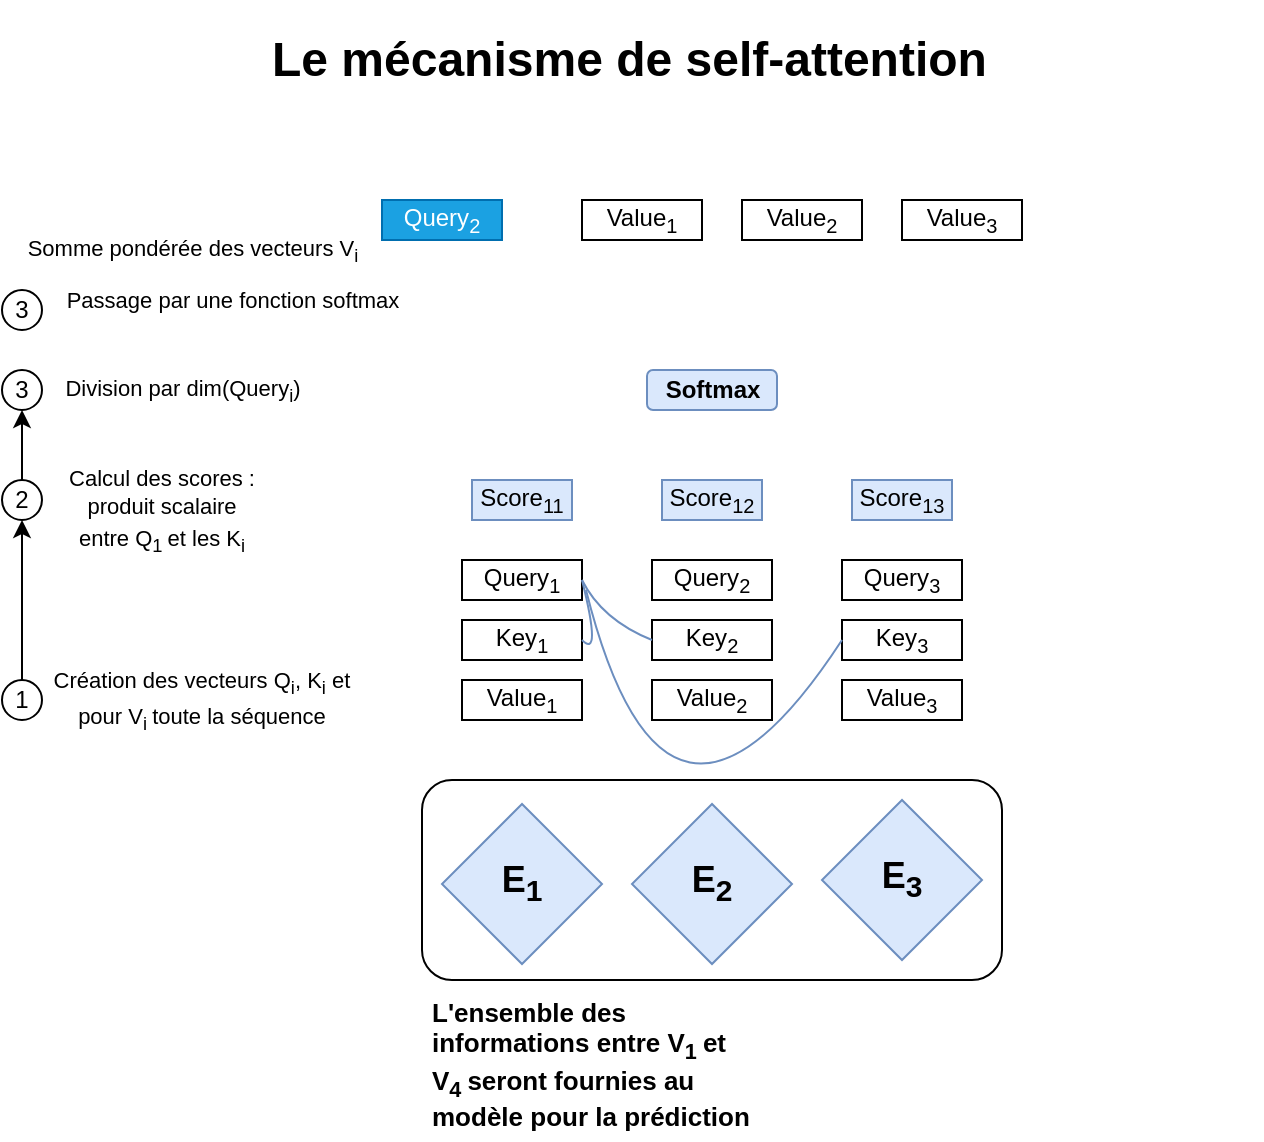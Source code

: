 <mxfile version="22.0.4" type="github">
  <diagram name="Page-1" id="s_K_Jd9jlDhBgt5PAwLs">
    <mxGraphModel dx="1475" dy="1583" grid="1" gridSize="10" guides="1" tooltips="1" connect="1" arrows="1" fold="1" page="1" pageScale="1" pageWidth="827" pageHeight="1169" math="0" shadow="0">
      <root>
        <mxCell id="0" />
        <mxCell id="1" parent="0" />
        <mxCell id="0n1geKt-CH7ygtrhN82R-22" value="" style="rounded=1;whiteSpace=wrap;html=1;fillColor=none;strokeWidth=1;" parent="1" vertex="1">
          <mxGeometry x="-130" y="280" width="290" height="100" as="geometry" />
        </mxCell>
        <mxCell id="0n1geKt-CH7ygtrhN82R-7" value="&lt;b&gt;&lt;font style=&quot;font-size: 18px;&quot;&gt;E&lt;sub&gt;3&lt;/sub&gt;&lt;/font&gt;&lt;/b&gt;" style="rhombus;whiteSpace=wrap;html=1;flipH=1;flipV=0;fillColor=#dae8fc;strokeColor=#6c8ebf;" parent="1" vertex="1">
          <mxGeometry x="70" y="290" width="80" height="80" as="geometry" />
        </mxCell>
        <mxCell id="0n1geKt-CH7ygtrhN82R-8" value="&lt;b&gt;&lt;font style=&quot;font-size: 18px;&quot;&gt;E&lt;sub&gt;1&lt;/sub&gt;&lt;/font&gt;&lt;/b&gt;" style="rhombus;whiteSpace=wrap;html=1;flipH=1;flipV=0;fillColor=#dae8fc;strokeColor=#6c8ebf;" parent="1" vertex="1">
          <mxGeometry x="-120" y="292" width="80" height="80" as="geometry" />
        </mxCell>
        <mxCell id="0n1geKt-CH7ygtrhN82R-9" value="&lt;b&gt;&lt;font style=&quot;font-size: 18px;&quot;&gt;E&lt;sub&gt;2&lt;/sub&gt;&lt;/font&gt;&lt;/b&gt;" style="rhombus;whiteSpace=wrap;html=1;flipH=1;flipV=0;fillColor=#dae8fc;strokeColor=#6c8ebf;" parent="1" vertex="1">
          <mxGeometry x="-25" y="292" width="80" height="80" as="geometry" />
        </mxCell>
        <mxCell id="0n1geKt-CH7ygtrhN82R-11" value="&lt;h1&gt;Le mécanisme de self-attention&lt;br&gt;&lt;/h1&gt;&lt;p&gt;&lt;br&gt;&lt;/p&gt;" style="text;html=1;strokeColor=none;fillColor=none;spacing=5;spacingTop=-20;whiteSpace=wrap;overflow=hidden;rounded=0;" parent="1" vertex="1">
          <mxGeometry x="-210" y="-100" width="500" height="40" as="geometry" />
        </mxCell>
        <mxCell id="0n1geKt-CH7ygtrhN82R-25" value="&lt;h1 style=&quot;font-size: 13px;&quot;&gt;&lt;font style=&quot;font-size: 13px;&quot;&gt;L&#39;ensemble des informations entre V&lt;sub style=&quot;&quot;&gt;1 &lt;/sub&gt;et V&lt;sub style=&quot;&quot;&gt;4 &lt;/sub&gt;seront fournies au modèle pour la prédiction &lt;br&gt;&lt;/font&gt;&lt;/h1&gt;&lt;h1 style=&quot;font-size: 13px;&quot;&gt;&lt;font style=&quot;font-size: 13px;&quot;&gt;&lt;sub&gt; &lt;/sub&gt;&lt;/font&gt;&lt;/h1&gt;" style="text;html=1;strokeColor=none;fillColor=none;spacing=5;spacingTop=-20;whiteSpace=wrap;overflow=hidden;rounded=0;" parent="1" vertex="1">
          <mxGeometry x="-130" y="390" width="170" height="70" as="geometry" />
        </mxCell>
        <mxCell id="DUlObbKQB28TVA2kBkXY-1" value="Value&lt;sub&gt;1&lt;/sub&gt;" style="rounded=0;whiteSpace=wrap;html=1;" parent="1" vertex="1">
          <mxGeometry x="-110" y="230" width="60" height="20" as="geometry" />
        </mxCell>
        <mxCell id="DUlObbKQB28TVA2kBkXY-4" value="Query&lt;sub&gt;1&lt;/sub&gt;" style="rounded=0;whiteSpace=wrap;html=1;" parent="1" vertex="1">
          <mxGeometry x="-110" y="170" width="60" height="20" as="geometry" />
        </mxCell>
        <mxCell id="DUlObbKQB28TVA2kBkXY-5" value="Key&lt;sub&gt;1&lt;/sub&gt;" style="rounded=0;whiteSpace=wrap;html=1;" parent="1" vertex="1">
          <mxGeometry x="-110" y="200" width="60" height="20" as="geometry" />
        </mxCell>
        <mxCell id="DUlObbKQB28TVA2kBkXY-30" value="Value&lt;sub&gt;3&lt;/sub&gt;" style="rounded=0;whiteSpace=wrap;html=1;" parent="1" vertex="1">
          <mxGeometry x="80" y="230" width="60" height="20" as="geometry" />
        </mxCell>
        <mxCell id="DUlObbKQB28TVA2kBkXY-31" value="Query&lt;sub&gt;3&lt;/sub&gt;" style="rounded=0;whiteSpace=wrap;html=1;" parent="1" vertex="1">
          <mxGeometry x="80" y="170" width="60" height="20" as="geometry" />
        </mxCell>
        <mxCell id="DUlObbKQB28TVA2kBkXY-32" value="Key&lt;sub&gt;3&lt;/sub&gt;" style="rounded=0;whiteSpace=wrap;html=1;" parent="1" vertex="1">
          <mxGeometry x="80" y="200" width="60" height="20" as="geometry" />
        </mxCell>
        <mxCell id="DUlObbKQB28TVA2kBkXY-33" value="Value&lt;sub&gt;2&lt;/sub&gt;" style="rounded=0;whiteSpace=wrap;html=1;" parent="1" vertex="1">
          <mxGeometry x="-15" y="230" width="60" height="20" as="geometry" />
        </mxCell>
        <mxCell id="DUlObbKQB28TVA2kBkXY-34" value="Query&lt;sub&gt;2&lt;/sub&gt;" style="rounded=0;whiteSpace=wrap;html=1;" parent="1" vertex="1">
          <mxGeometry x="-15" y="170" width="60" height="20" as="geometry" />
        </mxCell>
        <mxCell id="DUlObbKQB28TVA2kBkXY-35" value="Key&lt;sub&gt;2&lt;/sub&gt;" style="rounded=0;whiteSpace=wrap;html=1;" parent="1" vertex="1">
          <mxGeometry x="-15" y="200" width="60" height="20" as="geometry" />
        </mxCell>
        <mxCell id="DUlObbKQB28TVA2kBkXY-40" value="" style="endArrow=none;html=1;strokeColor=#6c8ebf;entryX=0;entryY=0.5;entryDx=0;entryDy=0;fillColor=#dae8fc;curved=1;" parent="1" target="DUlObbKQB28TVA2kBkXY-35" edge="1">
          <mxGeometry width="50" height="50" relative="1" as="geometry">
            <mxPoint x="-50" y="180" as="sourcePoint" />
            <mxPoint x="-20" y="210" as="targetPoint" />
            <Array as="points">
              <mxPoint x="-40" y="200" />
            </Array>
          </mxGeometry>
        </mxCell>
        <mxCell id="lgSE_r9nSHHeKoaKGLHU-2" value="" style="endArrow=none;html=1;curved=1;fillColor=#dae8fc;strokeColor=#6c8ebf;" parent="1" edge="1">
          <mxGeometry width="50" height="50" relative="1" as="geometry">
            <mxPoint x="-48" y="185" as="sourcePoint" />
            <mxPoint x="80" y="210" as="targetPoint" />
            <Array as="points">
              <mxPoint x="-8" y="345" />
            </Array>
          </mxGeometry>
        </mxCell>
        <mxCell id="lgSE_r9nSHHeKoaKGLHU-3" value="" style="endArrow=none;html=1;strokeColor=#6c8ebf;entryX=1;entryY=0.5;entryDx=0;entryDy=0;fillColor=#dae8fc;curved=1;" parent="1" target="DUlObbKQB28TVA2kBkXY-5" edge="1">
          <mxGeometry width="50" height="50" relative="1" as="geometry">
            <mxPoint x="-50" y="180" as="sourcePoint" />
            <mxPoint x="-5" y="220" as="targetPoint" />
            <Array as="points">
              <mxPoint x="-40" y="220" />
            </Array>
          </mxGeometry>
        </mxCell>
        <mxCell id="lgSE_r9nSHHeKoaKGLHU-5" value="Score&lt;sub&gt;11&lt;/sub&gt;" style="rounded=0;whiteSpace=wrap;html=1;fillColor=#dae8fc;strokeColor=#6c8ebf;" parent="1" vertex="1">
          <mxGeometry x="-105" y="130" width="50" height="20" as="geometry" />
        </mxCell>
        <mxCell id="lgSE_r9nSHHeKoaKGLHU-11" style="edgeStyle=orthogonalEdgeStyle;rounded=0;orthogonalLoop=1;jettySize=auto;html=1;entryX=0.5;entryY=1;entryDx=0;entryDy=0;" parent="1" source="lgSE_r9nSHHeKoaKGLHU-8" target="lgSE_r9nSHHeKoaKGLHU-12" edge="1">
          <mxGeometry relative="1" as="geometry">
            <mxPoint x="-330" y="240" as="targetPoint" />
          </mxGeometry>
        </mxCell>
        <mxCell id="lgSE_r9nSHHeKoaKGLHU-8" value="1" style="ellipse;whiteSpace=wrap;html=1;aspect=fixed;fillColor=default;" parent="1" vertex="1">
          <mxGeometry x="-340" y="230" width="20" height="20" as="geometry" />
        </mxCell>
        <mxCell id="lgSE_r9nSHHeKoaKGLHU-12" value="2" style="ellipse;whiteSpace=wrap;html=1;aspect=fixed;fillColor=default;" parent="1" vertex="1">
          <mxGeometry x="-340" y="130" width="20" height="20" as="geometry" />
        </mxCell>
        <mxCell id="lgSE_r9nSHHeKoaKGLHU-20" value="&lt;span style=&quot;font-size: 11px;&quot;&gt;Création des vecteurs Q&lt;sub&gt;i&lt;/sub&gt;, K&lt;sub&gt;i&lt;/sub&gt; et pour V&lt;sub&gt;i &lt;/sub&gt;toute la séquence&lt;/span&gt;" style="text;html=1;strokeColor=none;fillColor=none;align=center;verticalAlign=middle;whiteSpace=wrap;rounded=0;" parent="1" vertex="1">
          <mxGeometry x="-320" y="225" width="160" height="30" as="geometry" />
        </mxCell>
        <mxCell id="lgSE_r9nSHHeKoaKGLHU-22" value="&lt;font style=&quot;font-size: 11px;&quot;&gt;Calcul des scores : produit scalaire entre Q&lt;sub&gt;1&lt;/sub&gt;&lt;sup&gt; &lt;/sup&gt;et les K&lt;sub&gt;i&lt;br&gt;&lt;/sub&gt;&lt;/font&gt;" style="text;html=1;strokeColor=none;fillColor=none;align=center;verticalAlign=middle;whiteSpace=wrap;rounded=0;" parent="1" vertex="1">
          <mxGeometry x="-310" y="130" width="100" height="30" as="geometry" />
        </mxCell>
        <mxCell id="lgSE_r9nSHHeKoaKGLHU-31" value="" style="endArrow=none;html=1;rounded=0;fillColor=#dae8fc;strokeColor=#6c8ebf;" parent="1" edge="1">
          <mxGeometry width="50" height="50" relative="1" as="geometry">
            <mxPoint x="220" y="190" as="sourcePoint" />
            <mxPoint x="220" y="190" as="targetPoint" />
          </mxGeometry>
        </mxCell>
        <mxCell id="lgSE_r9nSHHeKoaKGLHU-37" value="&lt;font style=&quot;font-size: 11px;&quot;&gt;Division par dim(Query&lt;sub&gt;i&lt;/sub&gt;)&lt;/font&gt;" style="text;html=1;align=center;verticalAlign=middle;resizable=0;points=[];autosize=1;strokeColor=none;fillColor=none;" parent="1" vertex="1">
          <mxGeometry x="-320" y="70" width="140" height="30" as="geometry" />
        </mxCell>
        <mxCell id="lgSE_r9nSHHeKoaKGLHU-41" value="&lt;font style=&quot;font-size: 11px;&quot;&gt;Passage par une fonction softmax&lt;/font&gt;" style="text;html=1;align=center;verticalAlign=middle;resizable=0;points=[];autosize=1;strokeColor=none;fillColor=none;" parent="1" vertex="1">
          <mxGeometry x="-320" y="25" width="190" height="30" as="geometry" />
        </mxCell>
        <mxCell id="lgSE_r9nSHHeKoaKGLHU-42" value="&lt;font style=&quot;font-size: 11px;&quot;&gt;Somme pondérée des vecteurs V&lt;sub&gt;i&lt;/sub&gt;&lt;/font&gt; " style="text;html=1;align=center;verticalAlign=middle;resizable=0;points=[];autosize=1;strokeColor=none;fillColor=none;" parent="1" vertex="1">
          <mxGeometry x="-340" width="190" height="30" as="geometry" />
        </mxCell>
        <mxCell id="lgSE_r9nSHHeKoaKGLHU-44" value="3" style="ellipse;whiteSpace=wrap;html=1;aspect=fixed;fillColor=default;" parent="1" vertex="1">
          <mxGeometry x="-340" y="75" width="20" height="20" as="geometry" />
        </mxCell>
        <mxCell id="lgSE_r9nSHHeKoaKGLHU-46" style="edgeStyle=orthogonalEdgeStyle;rounded=0;orthogonalLoop=1;jettySize=auto;html=1;exitX=0.5;exitY=0;exitDx=0;exitDy=0;entryX=0.5;entryY=1;entryDx=0;entryDy=0;" parent="1" source="lgSE_r9nSHHeKoaKGLHU-12" target="lgSE_r9nSHHeKoaKGLHU-44" edge="1">
          <mxGeometry relative="1" as="geometry">
            <mxPoint x="-330" y="100" as="targetPoint" />
          </mxGeometry>
        </mxCell>
        <mxCell id="lgSE_r9nSHHeKoaKGLHU-47" value="3" style="ellipse;whiteSpace=wrap;html=1;aspect=fixed;fillColor=default;" parent="1" vertex="1">
          <mxGeometry x="-340" y="35" width="20" height="20" as="geometry" />
        </mxCell>
        <mxCell id="lgSE_r9nSHHeKoaKGLHU-52" value="&lt;b&gt;Softmax&lt;/b&gt;" style="rounded=1;whiteSpace=wrap;html=1;fillColor=#dae8fc;strokeColor=#6c8ebf;" parent="1" vertex="1">
          <mxGeometry x="-17.5" y="75" width="65" height="20" as="geometry" />
        </mxCell>
        <mxCell id="6M9040P56WHBxPbG71uC-1" value="Score&lt;sub&gt;12&lt;/sub&gt;" style="rounded=0;whiteSpace=wrap;html=1;fillColor=#dae8fc;strokeColor=#6c8ebf;" vertex="1" parent="1">
          <mxGeometry x="-10" y="130" width="50" height="20" as="geometry" />
        </mxCell>
        <mxCell id="6M9040P56WHBxPbG71uC-2" value="Score&lt;sub&gt;13&lt;/sub&gt;" style="rounded=0;whiteSpace=wrap;html=1;fillColor=#dae8fc;strokeColor=#6c8ebf;" vertex="1" parent="1">
          <mxGeometry x="85" y="130" width="50" height="20" as="geometry" />
        </mxCell>
        <mxCell id="6M9040P56WHBxPbG71uC-10" value="Value&lt;sub&gt;1&lt;/sub&gt;" style="rounded=0;whiteSpace=wrap;html=1;" vertex="1" parent="1">
          <mxGeometry x="-50" y="-10" width="60" height="20" as="geometry" />
        </mxCell>
        <mxCell id="6M9040P56WHBxPbG71uC-11" value="Value&lt;sub&gt;3&lt;/sub&gt;" style="rounded=0;whiteSpace=wrap;html=1;" vertex="1" parent="1">
          <mxGeometry x="110" y="-10" width="60" height="20" as="geometry" />
        </mxCell>
        <mxCell id="6M9040P56WHBxPbG71uC-12" value="Value&lt;sub&gt;2&lt;/sub&gt;" style="rounded=0;whiteSpace=wrap;html=1;" vertex="1" parent="1">
          <mxGeometry x="30" y="-10" width="60" height="20" as="geometry" />
        </mxCell>
        <mxCell id="6M9040P56WHBxPbG71uC-13" value="Query&lt;sub&gt;2&lt;/sub&gt;" style="rounded=0;whiteSpace=wrap;html=1;fillColor=#1ba1e2;strokeColor=#006EAF;fontColor=#ffffff;" vertex="1" parent="1">
          <mxGeometry x="-150" y="-10" width="60" height="20" as="geometry" />
        </mxCell>
      </root>
    </mxGraphModel>
  </diagram>
</mxfile>
